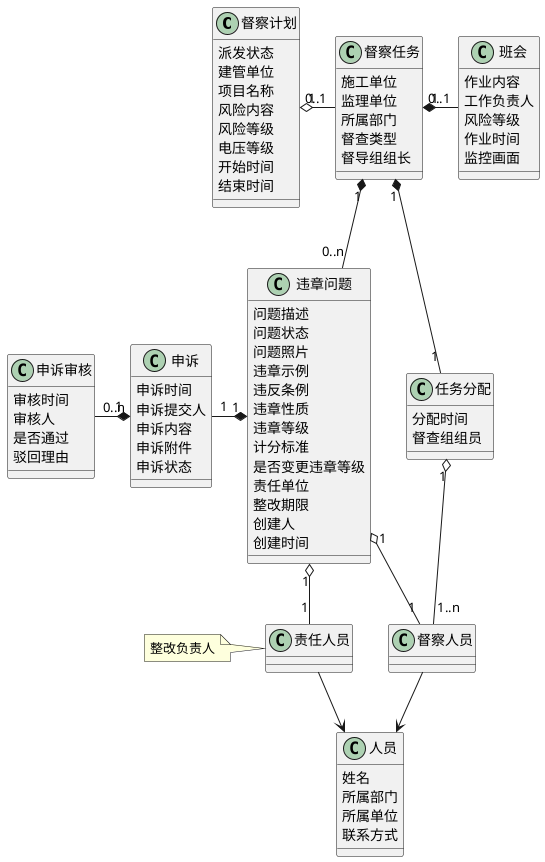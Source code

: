 ' 参考： https://plantuml.com/zh/class-diagram
@startuml model

class 督察计划 {
    派发状态
    建管单位
    项目名称
    风险内容
    风险等级
    电压等级
    开始时间
    结束时间
}
class 督察任务 {
    施工单位
    监理单位
    所属部门
    督查类型
    督导组组长
}
class 班会{
    作业内容
    工作负责人
    风险等级
    作业时间
    监控画面
}
class 违章问题 {
    问题描述
    问题状态
    问题照片
    违章示例
    违反条例
    违章性质
    违章等级
    计分标准
    是否变更违章等级
    责任单位
    整改期限
    创建人
    创建时间
}

class 任务分配{
    分配时间
    督查组组员
}

class 人员{
    姓名
    所属部门
    所属单位
    联系方式
}

class 申诉{
    申诉时间
    申诉提交人
    申诉内容
    申诉附件
    申诉状态
}

class 申诉审核{
    审核时间
    审核人
    是否通过
    驳回理由
}
class 督察人员
class 责任人员

note "整改负责人" as N1
责任人员 ..left N1

督察人员 --> 人员
责任人员 --> 人员

督察计划 "1" o--right "0..1" 督察任务
督察任务 "1" *-- "0..n" 违章问题
督察任务 "1" *--right "0..1" 班会 
督察任务 "1" *-- "1" 任务分配 
任务分配 "1" o-- "1..n" 督察人员
违章问题 "1" o-- "1" 督察人员
违章问题 "1" o-- "1" 责任人员
违章问题 "1" *--left "1" 申诉
申诉 "1" *--left "0..n" 申诉审核
@enduml
